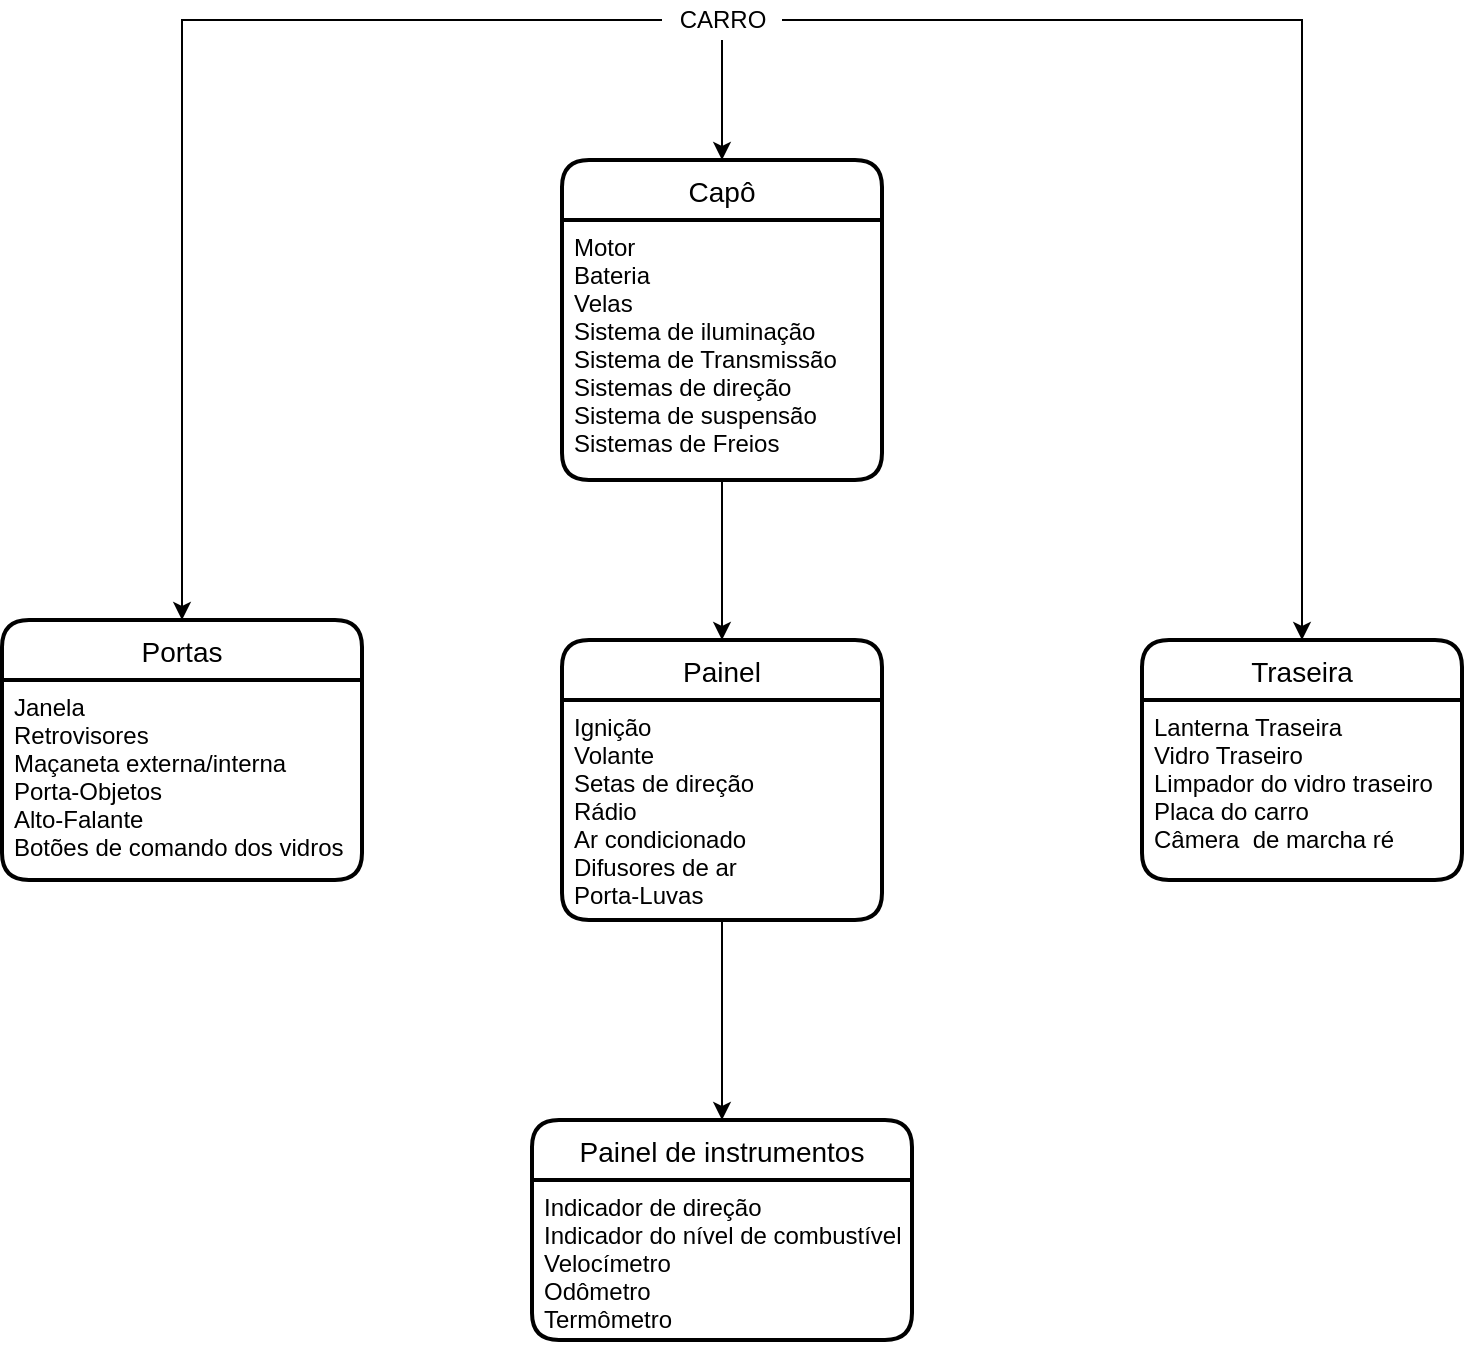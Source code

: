<mxfile version="12.9.14" type="github"><diagram id="Z8_tYguhHzLHe1FX8Yy1" name="Page-1"><mxGraphModel dx="866" dy="523" grid="1" gridSize="10" guides="1" tooltips="1" connect="1" arrows="1" fold="1" page="1" pageScale="1" pageWidth="850" pageHeight="1100" math="0" shadow="0"><root><mxCell id="0"/><mxCell id="1" parent="0"/><mxCell id="u-kJesN0Y3nkQQi8X0ct-23" style="edgeStyle=orthogonalEdgeStyle;rounded=0;orthogonalLoop=1;jettySize=auto;html=1;entryX=0.5;entryY=0;entryDx=0;entryDy=0;" edge="1" parent="1" source="u-kJesN0Y3nkQQi8X0ct-21" target="u-kJesN0Y3nkQQi8X0ct-14"><mxGeometry relative="1" as="geometry"/></mxCell><mxCell id="u-kJesN0Y3nkQQi8X0ct-29" style="edgeStyle=orthogonalEdgeStyle;rounded=0;orthogonalLoop=1;jettySize=auto;html=1;entryX=0.5;entryY=0;entryDx=0;entryDy=0;exitX=0.5;exitY=1;exitDx=0;exitDy=0;" edge="1" parent="1" source="u-kJesN0Y3nkQQi8X0ct-15" target="u-kJesN0Y3nkQQi8X0ct-24"><mxGeometry relative="1" as="geometry"><mxPoint x="320" y="350" as="sourcePoint"/><mxPoint x="420" y="170" as="targetPoint"/><Array as="points"><mxPoint x="420" y="320"/><mxPoint x="420" y="320"/></Array></mxGeometry></mxCell><mxCell id="u-kJesN0Y3nkQQi8X0ct-46" style="edgeStyle=orthogonalEdgeStyle;rounded=0;orthogonalLoop=1;jettySize=auto;html=1;entryX=0.5;entryY=0;entryDx=0;entryDy=0;" edge="1" parent="1" source="u-kJesN0Y3nkQQi8X0ct-21" target="u-kJesN0Y3nkQQi8X0ct-38"><mxGeometry relative="1" as="geometry"><mxPoint x="300" y="70" as="targetPoint"/></mxGeometry></mxCell><mxCell id="u-kJesN0Y3nkQQi8X0ct-47" style="edgeStyle=orthogonalEdgeStyle;rounded=0;orthogonalLoop=1;jettySize=auto;html=1;entryX=0.5;entryY=0;entryDx=0;entryDy=0;" edge="1" parent="1" source="u-kJesN0Y3nkQQi8X0ct-21" target="u-kJesN0Y3nkQQi8X0ct-26"><mxGeometry relative="1" as="geometry"/></mxCell><mxCell id="u-kJesN0Y3nkQQi8X0ct-21" value="CARRO&lt;br&gt;" style="text;html=1;align=center;verticalAlign=middle;resizable=0;points=[];autosize=1;" vertex="1" parent="1"><mxGeometry x="390" y="60" width="60" height="20" as="geometry"/></mxCell><mxCell id="u-kJesN0Y3nkQQi8X0ct-14" value="Capô" style="swimlane;childLayout=stackLayout;horizontal=1;startSize=30;horizontalStack=0;rounded=1;fontSize=14;fontStyle=0;strokeWidth=2;resizeParent=0;resizeLast=1;shadow=0;dashed=0;align=center;" vertex="1" parent="1"><mxGeometry x="340" y="140" width="160" height="160" as="geometry"/></mxCell><mxCell id="u-kJesN0Y3nkQQi8X0ct-15" value="Motor &#10;Bateria&#10;Velas&#10;Sistema de iluminação&#10;Sistema de Transmissão&#10;Sistemas de direção&#10;Sistema de suspensão&#10;Sistemas de Freios&#10;" style="align=left;strokeColor=none;fillColor=none;spacingLeft=4;fontSize=12;verticalAlign=top;resizable=0;rotatable=0;part=1;" vertex="1" parent="u-kJesN0Y3nkQQi8X0ct-14"><mxGeometry y="30" width="160" height="130" as="geometry"/></mxCell><mxCell id="u-kJesN0Y3nkQQi8X0ct-26" value="Traseira" style="swimlane;childLayout=stackLayout;horizontal=1;startSize=30;horizontalStack=0;rounded=1;fontSize=14;fontStyle=0;strokeWidth=2;resizeParent=0;resizeLast=1;shadow=0;dashed=0;align=center;" vertex="1" parent="1"><mxGeometry x="630" y="380" width="160" height="120" as="geometry"/></mxCell><mxCell id="u-kJesN0Y3nkQQi8X0ct-27" value="Lanterna Traseira&#10;Vidro Traseiro&#10;Limpador do vidro traseiro&#10;Placa do carro&#10;Câmera  de marcha ré" style="align=left;strokeColor=none;fillColor=none;spacingLeft=4;fontSize=12;verticalAlign=top;resizable=0;rotatable=0;part=1;" vertex="1" parent="u-kJesN0Y3nkQQi8X0ct-26"><mxGeometry y="30" width="160" height="90" as="geometry"/></mxCell><mxCell id="u-kJesN0Y3nkQQi8X0ct-24" value="Painel" style="swimlane;childLayout=stackLayout;horizontal=1;startSize=30;horizontalStack=0;rounded=1;fontSize=14;fontStyle=0;strokeWidth=2;resizeParent=0;resizeLast=1;shadow=0;dashed=0;align=center;" vertex="1" parent="1"><mxGeometry x="340" y="380" width="160" height="140" as="geometry"/></mxCell><mxCell id="u-kJesN0Y3nkQQi8X0ct-25" value="Ignição&#10;Volante&#10;Setas de direção &#10;Rádio&#10;Ar condicionado&#10;Difusores de ar&#10;Porta-Luvas&#10;" style="align=left;strokeColor=none;fillColor=none;spacingLeft=4;fontSize=12;verticalAlign=top;resizable=0;rotatable=0;part=1;" vertex="1" parent="u-kJesN0Y3nkQQi8X0ct-24"><mxGeometry y="30" width="160" height="110" as="geometry"/></mxCell><mxCell id="u-kJesN0Y3nkQQi8X0ct-43" style="edgeStyle=orthogonalEdgeStyle;rounded=0;orthogonalLoop=1;jettySize=auto;html=1;entryX=0.5;entryY=0;entryDx=0;entryDy=0;" edge="1" parent="1" source="u-kJesN0Y3nkQQi8X0ct-25" target="u-kJesN0Y3nkQQi8X0ct-31"><mxGeometry relative="1" as="geometry"/></mxCell><mxCell id="u-kJesN0Y3nkQQi8X0ct-31" value="Painel de instrumentos" style="swimlane;childLayout=stackLayout;horizontal=1;startSize=30;horizontalStack=0;rounded=1;fontSize=14;fontStyle=0;strokeWidth=2;resizeParent=0;resizeLast=1;shadow=0;dashed=0;align=center;" vertex="1" parent="1"><mxGeometry x="325" y="620" width="190" height="110" as="geometry"/></mxCell><mxCell id="u-kJesN0Y3nkQQi8X0ct-32" value="Indicador de direção&#10;Indicador do nível de combustível&#10;Velocímetro&#10;Odômetro&#10;Termômetro" style="align=left;strokeColor=none;fillColor=none;spacingLeft=4;fontSize=12;verticalAlign=top;resizable=0;rotatable=0;part=1;" vertex="1" parent="u-kJesN0Y3nkQQi8X0ct-31"><mxGeometry y="30" width="190" height="80" as="geometry"/></mxCell><mxCell id="u-kJesN0Y3nkQQi8X0ct-35" style="edgeStyle=orthogonalEdgeStyle;rounded=0;orthogonalLoop=1;jettySize=auto;html=1;exitX=0.5;exitY=1;exitDx=0;exitDy=0;" edge="1" parent="u-kJesN0Y3nkQQi8X0ct-31" source="u-kJesN0Y3nkQQi8X0ct-32" target="u-kJesN0Y3nkQQi8X0ct-32"><mxGeometry relative="1" as="geometry"/></mxCell><mxCell id="u-kJesN0Y3nkQQi8X0ct-38" value="Portas" style="swimlane;childLayout=stackLayout;horizontal=1;startSize=30;horizontalStack=0;rounded=1;fontSize=14;fontStyle=0;strokeWidth=2;resizeParent=0;resizeLast=1;shadow=0;dashed=0;align=center;" vertex="1" parent="1"><mxGeometry x="60" y="370" width="180" height="130" as="geometry"/></mxCell><mxCell id="u-kJesN0Y3nkQQi8X0ct-39" value="Janela&#10;Retrovisores&#10;Maçaneta externa/interna&#10;Porta-Objetos&#10;Alto-Falante&#10;Botões de comando dos vidros" style="align=left;strokeColor=none;fillColor=none;spacingLeft=4;fontSize=12;verticalAlign=top;resizable=0;rotatable=0;part=1;" vertex="1" parent="u-kJesN0Y3nkQQi8X0ct-38"><mxGeometry y="30" width="180" height="100" as="geometry"/></mxCell></root></mxGraphModel></diagram></mxfile>
